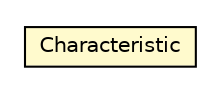 #!/usr/local/bin/dot
#
# Class diagram 
# Generated by UMLGraph version 5.1 (http://www.umlgraph.org/)
#

digraph G {
	edge [fontname="Helvetica",fontsize=10,labelfontname="Helvetica",labelfontsize=10];
	node [fontname="Helvetica",fontsize=10,shape=plaintext];
	nodesep=0.25;
	ranksep=0.5;
	// com.clapi.data.Characteristic
	c319 [label=<<table title="com.clapi.data.Characteristic" border="0" cellborder="1" cellspacing="0" cellpadding="2" port="p" bgcolor="lemonChiffon" href="./Characteristic.html">
		<tr><td><table border="0" cellspacing="0" cellpadding="1">
<tr><td align="center" balign="center"> Characteristic </td></tr>
		</table></td></tr>
		</table>>, fontname="Helvetica", fontcolor="black", fontsize=10.0];
}

